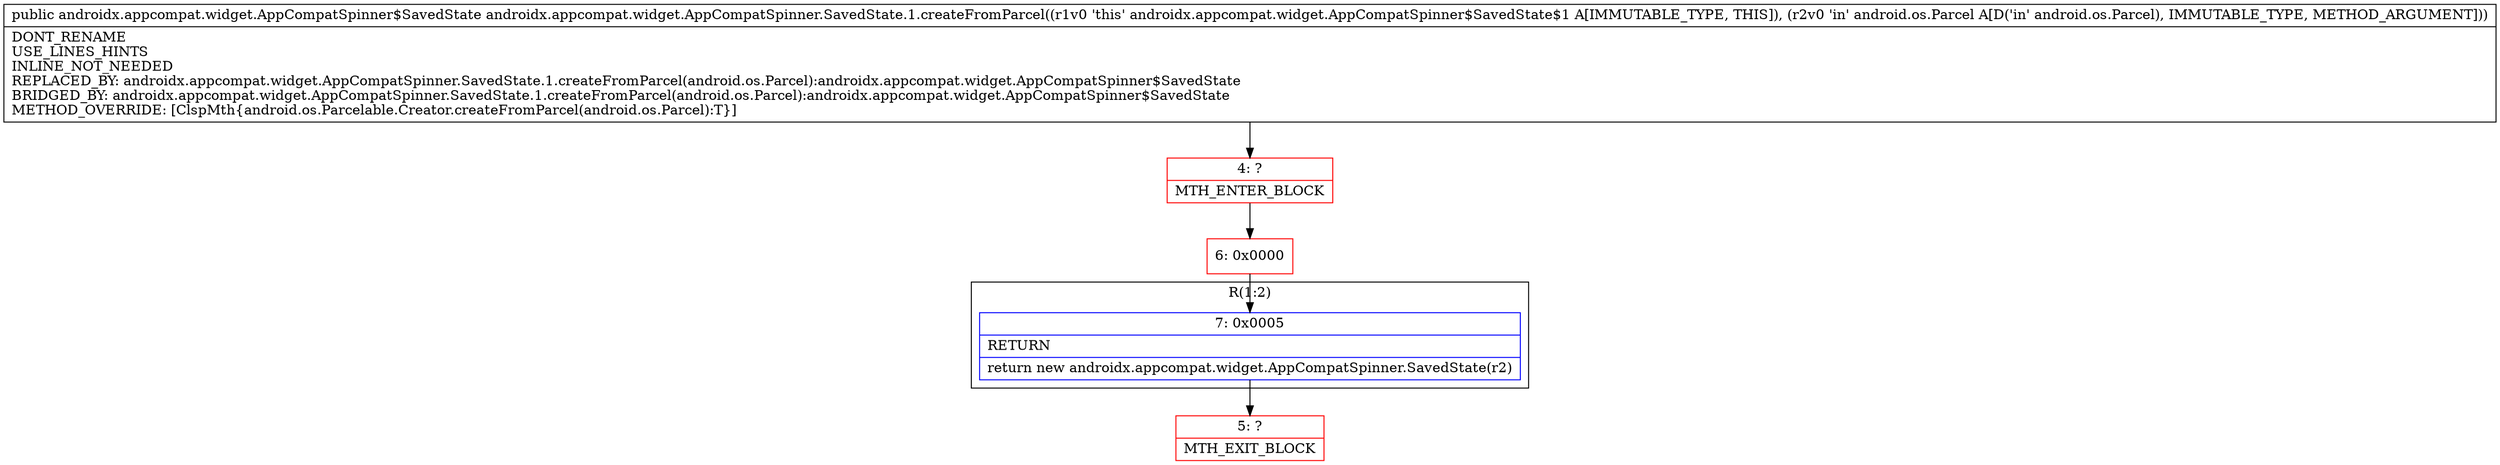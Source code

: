 digraph "CFG forandroidx.appcompat.widget.AppCompatSpinner.SavedState.1.createFromParcel(Landroid\/os\/Parcel;)Landroidx\/appcompat\/widget\/AppCompatSpinner$SavedState;" {
subgraph cluster_Region_748440090 {
label = "R(1:2)";
node [shape=record,color=blue];
Node_7 [shape=record,label="{7\:\ 0x0005|RETURN\l|return new androidx.appcompat.widget.AppCompatSpinner.SavedState(r2)\l}"];
}
Node_4 [shape=record,color=red,label="{4\:\ ?|MTH_ENTER_BLOCK\l}"];
Node_6 [shape=record,color=red,label="{6\:\ 0x0000}"];
Node_5 [shape=record,color=red,label="{5\:\ ?|MTH_EXIT_BLOCK\l}"];
MethodNode[shape=record,label="{public androidx.appcompat.widget.AppCompatSpinner$SavedState androidx.appcompat.widget.AppCompatSpinner.SavedState.1.createFromParcel((r1v0 'this' androidx.appcompat.widget.AppCompatSpinner$SavedState$1 A[IMMUTABLE_TYPE, THIS]), (r2v0 'in' android.os.Parcel A[D('in' android.os.Parcel), IMMUTABLE_TYPE, METHOD_ARGUMENT]))  | DONT_RENAME\lUSE_LINES_HINTS\lINLINE_NOT_NEEDED\lREPLACED_BY: androidx.appcompat.widget.AppCompatSpinner.SavedState.1.createFromParcel(android.os.Parcel):androidx.appcompat.widget.AppCompatSpinner$SavedState\lBRIDGED_BY: androidx.appcompat.widget.AppCompatSpinner.SavedState.1.createFromParcel(android.os.Parcel):androidx.appcompat.widget.AppCompatSpinner$SavedState\lMETHOD_OVERRIDE: [ClspMth\{android.os.Parcelable.Creator.createFromParcel(android.os.Parcel):T\}]\l}"];
MethodNode -> Node_4;Node_7 -> Node_5;
Node_4 -> Node_6;
Node_6 -> Node_7;
}

